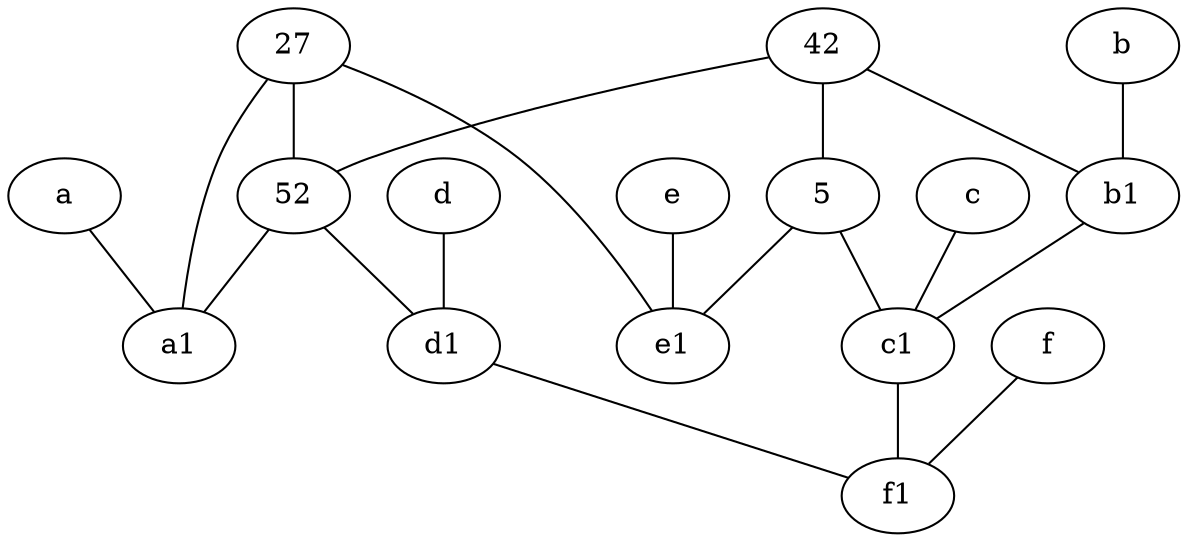 graph {
	node [labelfontsize=50]
	a [labelfontsize=50 pos="8,2!"]
	c1 [labelfontsize=50 pos="4.5,3!"]
	e [labelfontsize=50 pos="7,9!"]
	a1 [labelfontsize=50 pos="8,3!"]
	c [labelfontsize=50 pos="4.5,2!"]
	42 [labelfontsize=50]
	f [labelfontsize=50 pos="3,9!"]
	27 [labelfontsize=50]
	52 [labelfontsize=50]
	f1 [labelfontsize=50 pos="3,8!"]
	e1 [labelfontsize=50 pos="7,7!"]
	b [labelfontsize=50 pos="10,4!"]
	b1 [labelfontsize=50 pos="9,4!"]
	5 [labelfontsize=50]
	d [labelfontsize=50 pos="2,5!"]
	d1 [labelfontsize=50 pos="3,5!"]
	52 -- d1
	c -- c1
	27 -- e1
	5 -- c1
	52 -- a1
	e -- e1
	b1 -- c1
	42 -- b1
	d -- d1
	42 -- 5
	5 -- e1
	27 -- a1
	f -- f1
	27 -- 52
	a -- a1
	c1 -- f1
	b -- b1
	d1 -- f1
	42 -- 52
}
